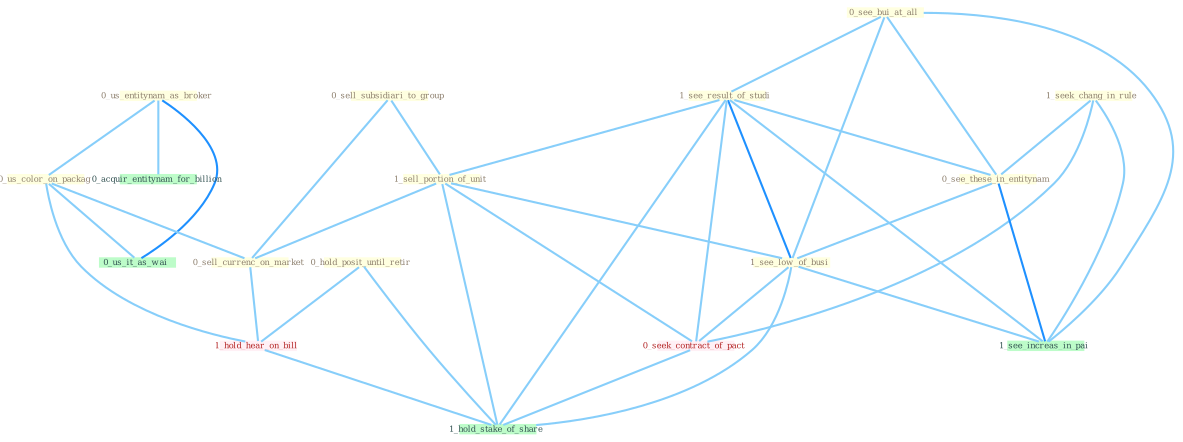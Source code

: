 Graph G{ 
    node
    [shape=polygon,style=filled,width=.5,height=.06,color="#BDFCC9",fixedsize=true,fontsize=4,
    fontcolor="#2f4f4f"];
    {node
    [color="#ffffe0", fontcolor="#8b7d6b"] "0_us_entitynam_as_broker " "0_us_color_on_packag " "0_hold_posit_until_retir " "0_see_bui_at_all " "0_sell_subsidiari_to_group " "1_see_result_of_studi " "1_sell_portion_of_unit " "1_seek_chang_in_rule " "0_see_these_in_entitynam " "0_sell_currenc_on_market " "1_see_low_of_busi "}
{node [color="#fff0f5", fontcolor="#b22222"] "0_seek_contract_of_pact " "1_hold_hear_on_bill "}
edge [color="#B0E2FF"];

	"0_us_entitynam_as_broker " -- "0_us_color_on_packag " [w="1", color="#87cefa" ];
	"0_us_entitynam_as_broker " -- "0_us_it_as_wai " [w="2", color="#1e90ff" , len=0.8];
	"0_us_entitynam_as_broker " -- "0_acquir_entitynam_for_billion " [w="1", color="#87cefa" ];
	"0_us_color_on_packag " -- "0_sell_currenc_on_market " [w="1", color="#87cefa" ];
	"0_us_color_on_packag " -- "0_us_it_as_wai " [w="1", color="#87cefa" ];
	"0_us_color_on_packag " -- "1_hold_hear_on_bill " [w="1", color="#87cefa" ];
	"0_hold_posit_until_retir " -- "1_hold_hear_on_bill " [w="1", color="#87cefa" ];
	"0_hold_posit_until_retir " -- "1_hold_stake_of_share " [w="1", color="#87cefa" ];
	"0_see_bui_at_all " -- "1_see_result_of_studi " [w="1", color="#87cefa" ];
	"0_see_bui_at_all " -- "0_see_these_in_entitynam " [w="1", color="#87cefa" ];
	"0_see_bui_at_all " -- "1_see_low_of_busi " [w="1", color="#87cefa" ];
	"0_see_bui_at_all " -- "1_see_increas_in_pai " [w="1", color="#87cefa" ];
	"0_sell_subsidiari_to_group " -- "1_sell_portion_of_unit " [w="1", color="#87cefa" ];
	"0_sell_subsidiari_to_group " -- "0_sell_currenc_on_market " [w="1", color="#87cefa" ];
	"1_see_result_of_studi " -- "1_sell_portion_of_unit " [w="1", color="#87cefa" ];
	"1_see_result_of_studi " -- "0_see_these_in_entitynam " [w="1", color="#87cefa" ];
	"1_see_result_of_studi " -- "1_see_low_of_busi " [w="2", color="#1e90ff" , len=0.8];
	"1_see_result_of_studi " -- "0_seek_contract_of_pact " [w="1", color="#87cefa" ];
	"1_see_result_of_studi " -- "1_see_increas_in_pai " [w="1", color="#87cefa" ];
	"1_see_result_of_studi " -- "1_hold_stake_of_share " [w="1", color="#87cefa" ];
	"1_sell_portion_of_unit " -- "0_sell_currenc_on_market " [w="1", color="#87cefa" ];
	"1_sell_portion_of_unit " -- "1_see_low_of_busi " [w="1", color="#87cefa" ];
	"1_sell_portion_of_unit " -- "0_seek_contract_of_pact " [w="1", color="#87cefa" ];
	"1_sell_portion_of_unit " -- "1_hold_stake_of_share " [w="1", color="#87cefa" ];
	"1_seek_chang_in_rule " -- "0_see_these_in_entitynam " [w="1", color="#87cefa" ];
	"1_seek_chang_in_rule " -- "0_seek_contract_of_pact " [w="1", color="#87cefa" ];
	"1_seek_chang_in_rule " -- "1_see_increas_in_pai " [w="1", color="#87cefa" ];
	"0_see_these_in_entitynam " -- "1_see_low_of_busi " [w="1", color="#87cefa" ];
	"0_see_these_in_entitynam " -- "1_see_increas_in_pai " [w="2", color="#1e90ff" , len=0.8];
	"0_sell_currenc_on_market " -- "1_hold_hear_on_bill " [w="1", color="#87cefa" ];
	"1_see_low_of_busi " -- "0_seek_contract_of_pact " [w="1", color="#87cefa" ];
	"1_see_low_of_busi " -- "1_see_increas_in_pai " [w="1", color="#87cefa" ];
	"1_see_low_of_busi " -- "1_hold_stake_of_share " [w="1", color="#87cefa" ];
	"0_seek_contract_of_pact " -- "1_hold_stake_of_share " [w="1", color="#87cefa" ];
	"1_hold_hear_on_bill " -- "1_hold_stake_of_share " [w="1", color="#87cefa" ];
}